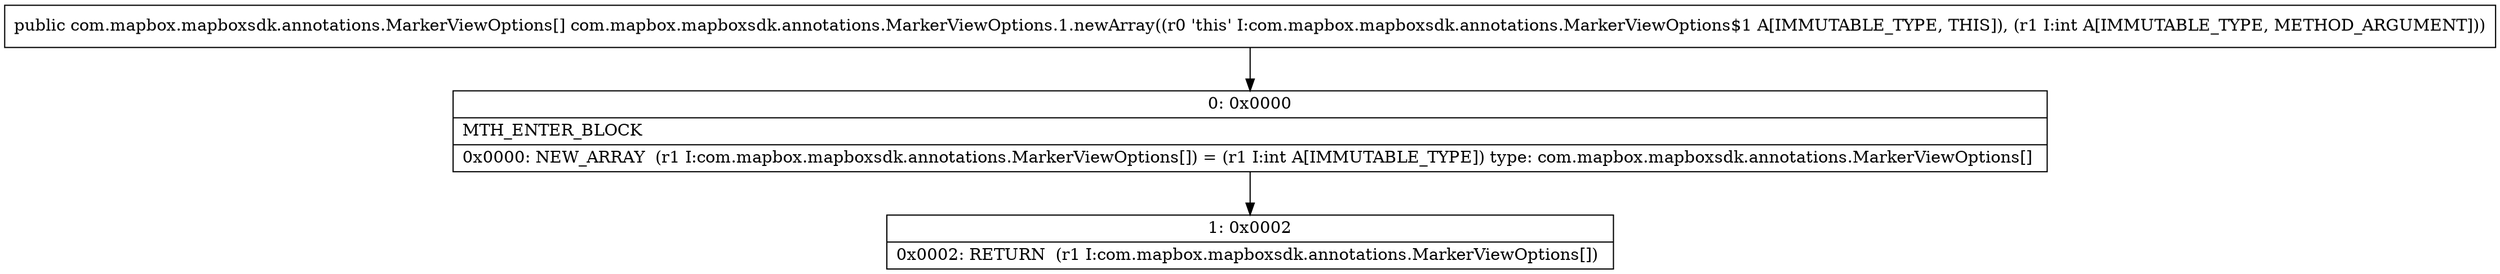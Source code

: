 digraph "CFG forcom.mapbox.mapboxsdk.annotations.MarkerViewOptions.1.newArray(I)[Lcom\/mapbox\/mapboxsdk\/annotations\/MarkerViewOptions;" {
Node_0 [shape=record,label="{0\:\ 0x0000|MTH_ENTER_BLOCK\l|0x0000: NEW_ARRAY  (r1 I:com.mapbox.mapboxsdk.annotations.MarkerViewOptions[]) = (r1 I:int A[IMMUTABLE_TYPE]) type: com.mapbox.mapboxsdk.annotations.MarkerViewOptions[] \l}"];
Node_1 [shape=record,label="{1\:\ 0x0002|0x0002: RETURN  (r1 I:com.mapbox.mapboxsdk.annotations.MarkerViewOptions[]) \l}"];
MethodNode[shape=record,label="{public com.mapbox.mapboxsdk.annotations.MarkerViewOptions[] com.mapbox.mapboxsdk.annotations.MarkerViewOptions.1.newArray((r0 'this' I:com.mapbox.mapboxsdk.annotations.MarkerViewOptions$1 A[IMMUTABLE_TYPE, THIS]), (r1 I:int A[IMMUTABLE_TYPE, METHOD_ARGUMENT])) }"];
MethodNode -> Node_0;
Node_0 -> Node_1;
}

